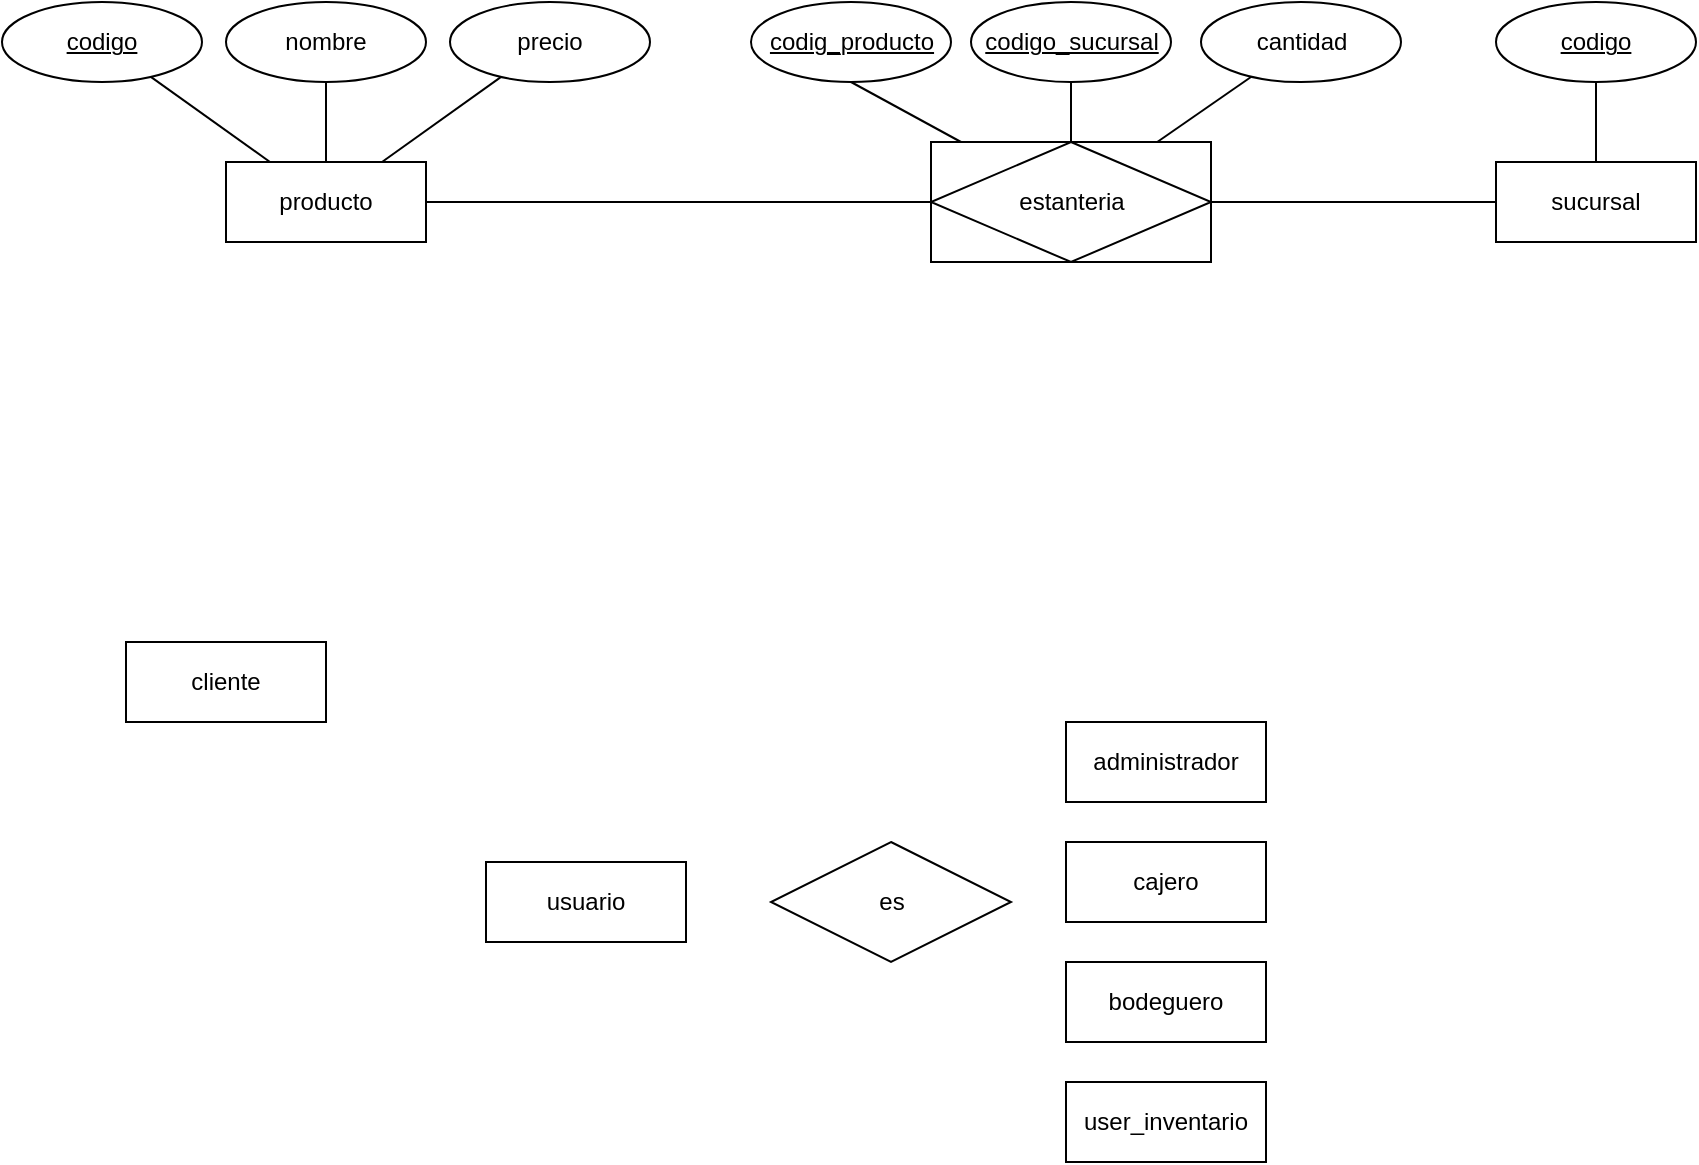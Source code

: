 <mxfile version="13.2.2" type="device"><diagram id="UG6cpC3SWIrIy9YJeyJz" name="GameProXela"><mxGraphModel dx="1024" dy="584" grid="1" gridSize="10" guides="1" tooltips="1" connect="1" arrows="1" fold="1" page="1" pageScale="1" pageWidth="827" pageHeight="1169" math="0" shadow="0"><root><mxCell id="0"/><mxCell id="1" parent="0"/><mxCell id="GvGUf34WMM23Lq_gsIzA-18" style="edgeStyle=orthogonalEdgeStyle;rounded=0;orthogonalLoop=1;jettySize=auto;html=1;entryX=0;entryY=0.5;entryDx=0;entryDy=0;endArrow=none;endFill=0;" edge="1" parent="1" source="1w-jIdemCrylWAmQwFYT-2" target="GvGUf34WMM23Lq_gsIzA-17"><mxGeometry relative="1" as="geometry"/></mxCell><mxCell id="GvGUf34WMM23Lq_gsIzA-19" style="edgeStyle=orthogonalEdgeStyle;rounded=0;orthogonalLoop=1;jettySize=auto;html=1;endArrow=none;endFill=0;" edge="1" parent="1" source="1w-jIdemCrylWAmQwFYT-4" target="GvGUf34WMM23Lq_gsIzA-17"><mxGeometry relative="1" as="geometry"/></mxCell><mxCell id="GvGUf34WMM23Lq_gsIzA-29" style="rounded=0;orthogonalLoop=1;jettySize=auto;html=1;endArrow=none;endFill=0;" edge="1" parent="1" source="GvGUf34WMM23Lq_gsIzA-8" target="1w-jIdemCrylWAmQwFYT-2"><mxGeometry relative="1" as="geometry"/></mxCell><mxCell id="GvGUf34WMM23Lq_gsIzA-30" style="rounded=0;orthogonalLoop=1;jettySize=auto;html=1;entryX=0.5;entryY=0;entryDx=0;entryDy=0;endArrow=none;endFill=0;" edge="1" parent="1" source="GvGUf34WMM23Lq_gsIzA-10" target="1w-jIdemCrylWAmQwFYT-2"><mxGeometry relative="1" as="geometry"/></mxCell><mxCell id="GvGUf34WMM23Lq_gsIzA-23" style="rounded=0;orthogonalLoop=1;jettySize=auto;html=1;entryX=0.5;entryY=1;entryDx=0;entryDy=0;endArrow=none;endFill=0;" edge="1" parent="1" source="GvGUf34WMM23Lq_gsIzA-17" target="GvGUf34WMM23Lq_gsIzA-20"><mxGeometry relative="1" as="geometry"/></mxCell><mxCell id="GvGUf34WMM23Lq_gsIzA-24" style="rounded=0;orthogonalLoop=1;jettySize=auto;html=1;entryX=0.5;entryY=1;entryDx=0;entryDy=0;endArrow=none;endFill=0;" edge="1" parent="1" source="GvGUf34WMM23Lq_gsIzA-17" target="GvGUf34WMM23Lq_gsIzA-21"><mxGeometry relative="1" as="geometry"/></mxCell><mxCell id="GvGUf34WMM23Lq_gsIzA-31" style="rounded=0;orthogonalLoop=1;jettySize=auto;html=1;endArrow=none;endFill=0;" edge="1" parent="1" source="GvGUf34WMM23Lq_gsIzA-26" target="1w-jIdemCrylWAmQwFYT-2"><mxGeometry relative="1" as="geometry"/></mxCell><mxCell id="1w-jIdemCrylWAmQwFYT-1" value="cliente" style="whiteSpace=wrap;html=1;align=center;" parent="1" vertex="1"><mxGeometry x="200" y="340" width="100" height="40" as="geometry"/></mxCell><mxCell id="1w-jIdemCrylWAmQwFYT-2" value="producto" style="whiteSpace=wrap;html=1;align=center;" parent="1" vertex="1"><mxGeometry x="250" y="100" width="100" height="40" as="geometry"/></mxCell><mxCell id="1w-jIdemCrylWAmQwFYT-3" value="usuario" style="whiteSpace=wrap;html=1;align=center;" parent="1" vertex="1"><mxGeometry x="380" y="450" width="100" height="40" as="geometry"/></mxCell><mxCell id="1w-jIdemCrylWAmQwFYT-4" value="sucursal" style="whiteSpace=wrap;html=1;align=center;" parent="1" vertex="1"><mxGeometry x="885" y="100" width="100" height="40" as="geometry"/></mxCell><mxCell id="GvGUf34WMM23Lq_gsIzA-8" value="codigo" style="ellipse;whiteSpace=wrap;html=1;align=center;fontStyle=4" vertex="1" parent="1"><mxGeometry x="138" y="20" width="100" height="40" as="geometry"/></mxCell><mxCell id="GvGUf34WMM23Lq_gsIzA-10" value="nombre" style="ellipse;whiteSpace=wrap;html=1;align=center;" vertex="1" parent="1"><mxGeometry x="250" y="20" width="100" height="40" as="geometry"/></mxCell><mxCell id="GvGUf34WMM23Lq_gsIzA-17" value="estanteria" style="shape=associativeEntity;whiteSpace=wrap;html=1;align=center;" vertex="1" parent="1"><mxGeometry x="602.5" y="90" width="140" height="60" as="geometry"/></mxCell><mxCell id="GvGUf34WMM23Lq_gsIzA-20" value="codig_producto" style="ellipse;whiteSpace=wrap;html=1;align=center;fontStyle=4" vertex="1" parent="1"><mxGeometry x="512.5" y="20" width="100" height="40" as="geometry"/></mxCell><mxCell id="GvGUf34WMM23Lq_gsIzA-21" value="codigo_sucursal" style="ellipse;whiteSpace=wrap;html=1;align=center;fontStyle=4" vertex="1" parent="1"><mxGeometry x="622.5" y="20" width="100" height="40" as="geometry"/></mxCell><mxCell id="GvGUf34WMM23Lq_gsIzA-33" style="rounded=0;orthogonalLoop=1;jettySize=auto;html=1;endArrow=none;endFill=0;" edge="1" parent="1" source="GvGUf34WMM23Lq_gsIzA-25" target="GvGUf34WMM23Lq_gsIzA-17"><mxGeometry relative="1" as="geometry"/></mxCell><mxCell id="GvGUf34WMM23Lq_gsIzA-25" value="cantidad" style="ellipse;whiteSpace=wrap;html=1;align=center;fontStyle=0" vertex="1" parent="1"><mxGeometry x="737.5" y="20" width="100" height="40" as="geometry"/></mxCell><mxCell id="GvGUf34WMM23Lq_gsIzA-26" value="precio" style="ellipse;whiteSpace=wrap;html=1;align=center;" vertex="1" parent="1"><mxGeometry x="362" y="20" width="100" height="40" as="geometry"/></mxCell><mxCell id="GvGUf34WMM23Lq_gsIzA-35" style="edgeStyle=none;rounded=0;orthogonalLoop=1;jettySize=auto;html=1;endArrow=none;endFill=0;" edge="1" parent="1" source="GvGUf34WMM23Lq_gsIzA-34" target="1w-jIdemCrylWAmQwFYT-4"><mxGeometry relative="1" as="geometry"/></mxCell><mxCell id="GvGUf34WMM23Lq_gsIzA-34" value="codigo" style="ellipse;whiteSpace=wrap;html=1;align=center;fontStyle=4" vertex="1" parent="1"><mxGeometry x="885" y="20" width="100" height="40" as="geometry"/></mxCell><mxCell id="GvGUf34WMM23Lq_gsIzA-43" value="bodeguero" style="whiteSpace=wrap;html=1;align=center;" vertex="1" parent="1"><mxGeometry x="670" y="500" width="100" height="40" as="geometry"/></mxCell><mxCell id="GvGUf34WMM23Lq_gsIzA-44" value="cajero" style="whiteSpace=wrap;html=1;align=center;" vertex="1" parent="1"><mxGeometry x="670" y="440" width="100" height="40" as="geometry"/></mxCell><mxCell id="GvGUf34WMM23Lq_gsIzA-45" value="administrador" style="whiteSpace=wrap;html=1;align=center;" vertex="1" parent="1"><mxGeometry x="670" y="380" width="100" height="40" as="geometry"/></mxCell><mxCell id="GvGUf34WMM23Lq_gsIzA-46" value="user_inventario" style="whiteSpace=wrap;html=1;align=center;" vertex="1" parent="1"><mxGeometry x="670" y="560" width="100" height="40" as="geometry"/></mxCell><mxCell id="GvGUf34WMM23Lq_gsIzA-47" value="es" style="shape=rhombus;perimeter=rhombusPerimeter;whiteSpace=wrap;html=1;align=center;" vertex="1" parent="1"><mxGeometry x="522.5" y="440" width="120" height="60" as="geometry"/></mxCell></root></mxGraphModel></diagram></mxfile>